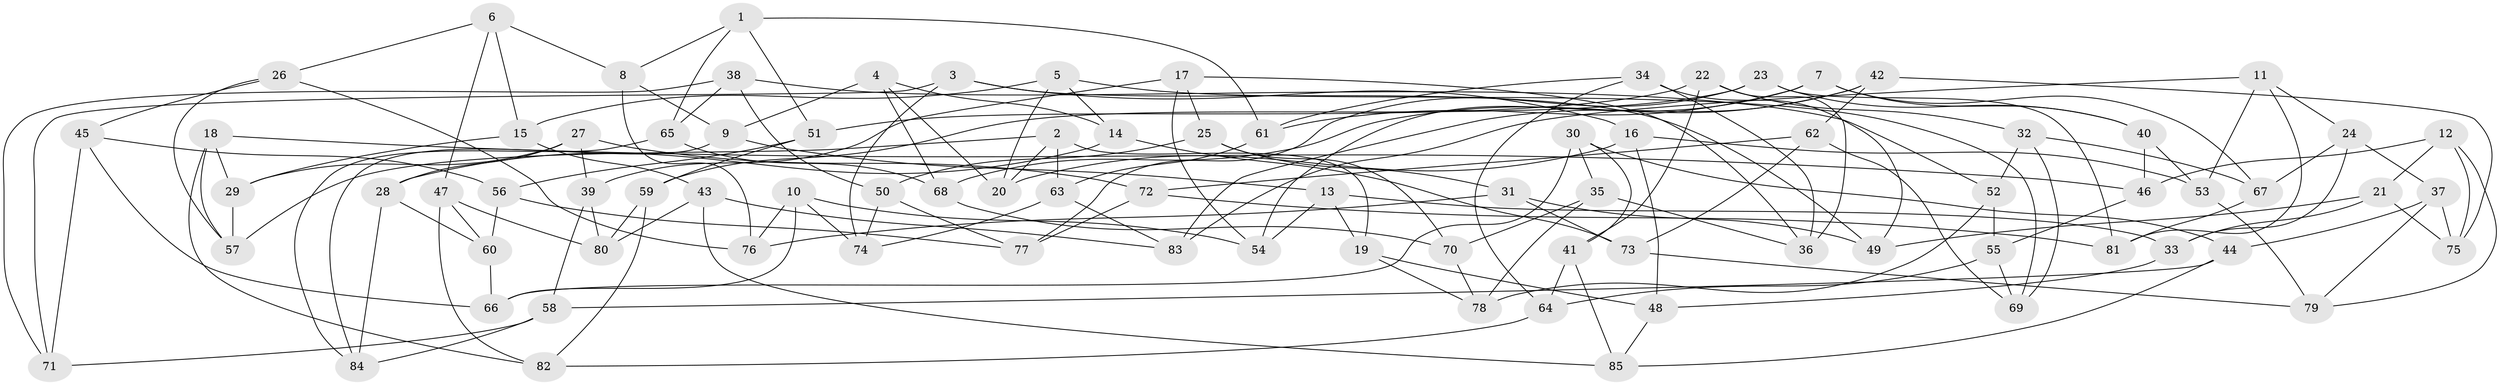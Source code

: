// coarse degree distribution, {13: 0.037037037037037035, 8: 0.2222222222222222, 7: 0.07407407407407407, 12: 0.07407407407407407, 4: 0.14814814814814814, 5: 0.037037037037037035, 9: 0.037037037037037035, 6: 0.14814814814814814, 11: 0.037037037037037035, 10: 0.037037037037037035, 3: 0.14814814814814814}
// Generated by graph-tools (version 1.1) at 2025/21/03/04/25 18:21:00]
// undirected, 85 vertices, 170 edges
graph export_dot {
graph [start="1"]
  node [color=gray90,style=filled];
  1;
  2;
  3;
  4;
  5;
  6;
  7;
  8;
  9;
  10;
  11;
  12;
  13;
  14;
  15;
  16;
  17;
  18;
  19;
  20;
  21;
  22;
  23;
  24;
  25;
  26;
  27;
  28;
  29;
  30;
  31;
  32;
  33;
  34;
  35;
  36;
  37;
  38;
  39;
  40;
  41;
  42;
  43;
  44;
  45;
  46;
  47;
  48;
  49;
  50;
  51;
  52;
  53;
  54;
  55;
  56;
  57;
  58;
  59;
  60;
  61;
  62;
  63;
  64;
  65;
  66;
  67;
  68;
  69;
  70;
  71;
  72;
  73;
  74;
  75;
  76;
  77;
  78;
  79;
  80;
  81;
  82;
  83;
  84;
  85;
  1 -- 51;
  1 -- 61;
  1 -- 8;
  1 -- 65;
  2 -- 63;
  2 -- 20;
  2 -- 19;
  2 -- 57;
  3 -- 16;
  3 -- 49;
  3 -- 71;
  3 -- 74;
  4 -- 68;
  4 -- 20;
  4 -- 14;
  4 -- 9;
  5 -- 15;
  5 -- 20;
  5 -- 69;
  5 -- 14;
  6 -- 15;
  6 -- 8;
  6 -- 47;
  6 -- 26;
  7 -- 67;
  7 -- 40;
  7 -- 61;
  7 -- 54;
  8 -- 9;
  8 -- 76;
  9 -- 13;
  9 -- 84;
  10 -- 54;
  10 -- 74;
  10 -- 76;
  10 -- 66;
  11 -- 83;
  11 -- 24;
  11 -- 81;
  11 -- 53;
  12 -- 21;
  12 -- 79;
  12 -- 75;
  12 -- 46;
  13 -- 54;
  13 -- 33;
  13 -- 19;
  14 -- 73;
  14 -- 28;
  15 -- 29;
  15 -- 43;
  16 -- 48;
  16 -- 20;
  16 -- 53;
  17 -- 25;
  17 -- 39;
  17 -- 54;
  17 -- 36;
  18 -- 29;
  18 -- 57;
  18 -- 46;
  18 -- 82;
  19 -- 78;
  19 -- 48;
  21 -- 49;
  21 -- 33;
  21 -- 75;
  22 -- 36;
  22 -- 32;
  22 -- 41;
  22 -- 51;
  23 -- 40;
  23 -- 59;
  23 -- 81;
  23 -- 77;
  24 -- 37;
  24 -- 67;
  24 -- 33;
  25 -- 50;
  25 -- 31;
  25 -- 70;
  26 -- 76;
  26 -- 45;
  26 -- 57;
  27 -- 39;
  27 -- 72;
  27 -- 29;
  27 -- 28;
  28 -- 84;
  28 -- 60;
  29 -- 57;
  30 -- 66;
  30 -- 41;
  30 -- 35;
  30 -- 44;
  31 -- 49;
  31 -- 76;
  31 -- 73;
  32 -- 67;
  32 -- 52;
  32 -- 69;
  33 -- 48;
  34 -- 36;
  34 -- 49;
  34 -- 61;
  34 -- 64;
  35 -- 78;
  35 -- 70;
  35 -- 36;
  37 -- 75;
  37 -- 79;
  37 -- 44;
  38 -- 71;
  38 -- 65;
  38 -- 50;
  38 -- 52;
  39 -- 58;
  39 -- 80;
  40 -- 53;
  40 -- 46;
  41 -- 85;
  41 -- 64;
  42 -- 83;
  42 -- 62;
  42 -- 68;
  42 -- 75;
  43 -- 83;
  43 -- 80;
  43 -- 85;
  44 -- 58;
  44 -- 85;
  45 -- 66;
  45 -- 56;
  45 -- 71;
  46 -- 55;
  47 -- 80;
  47 -- 82;
  47 -- 60;
  48 -- 85;
  50 -- 77;
  50 -- 74;
  51 -- 56;
  51 -- 59;
  52 -- 78;
  52 -- 55;
  53 -- 79;
  55 -- 64;
  55 -- 69;
  56 -- 77;
  56 -- 60;
  58 -- 84;
  58 -- 71;
  59 -- 80;
  59 -- 82;
  60 -- 66;
  61 -- 63;
  62 -- 73;
  62 -- 72;
  62 -- 69;
  63 -- 83;
  63 -- 74;
  64 -- 82;
  65 -- 68;
  65 -- 84;
  67 -- 81;
  68 -- 70;
  70 -- 78;
  72 -- 81;
  72 -- 77;
  73 -- 79;
}
